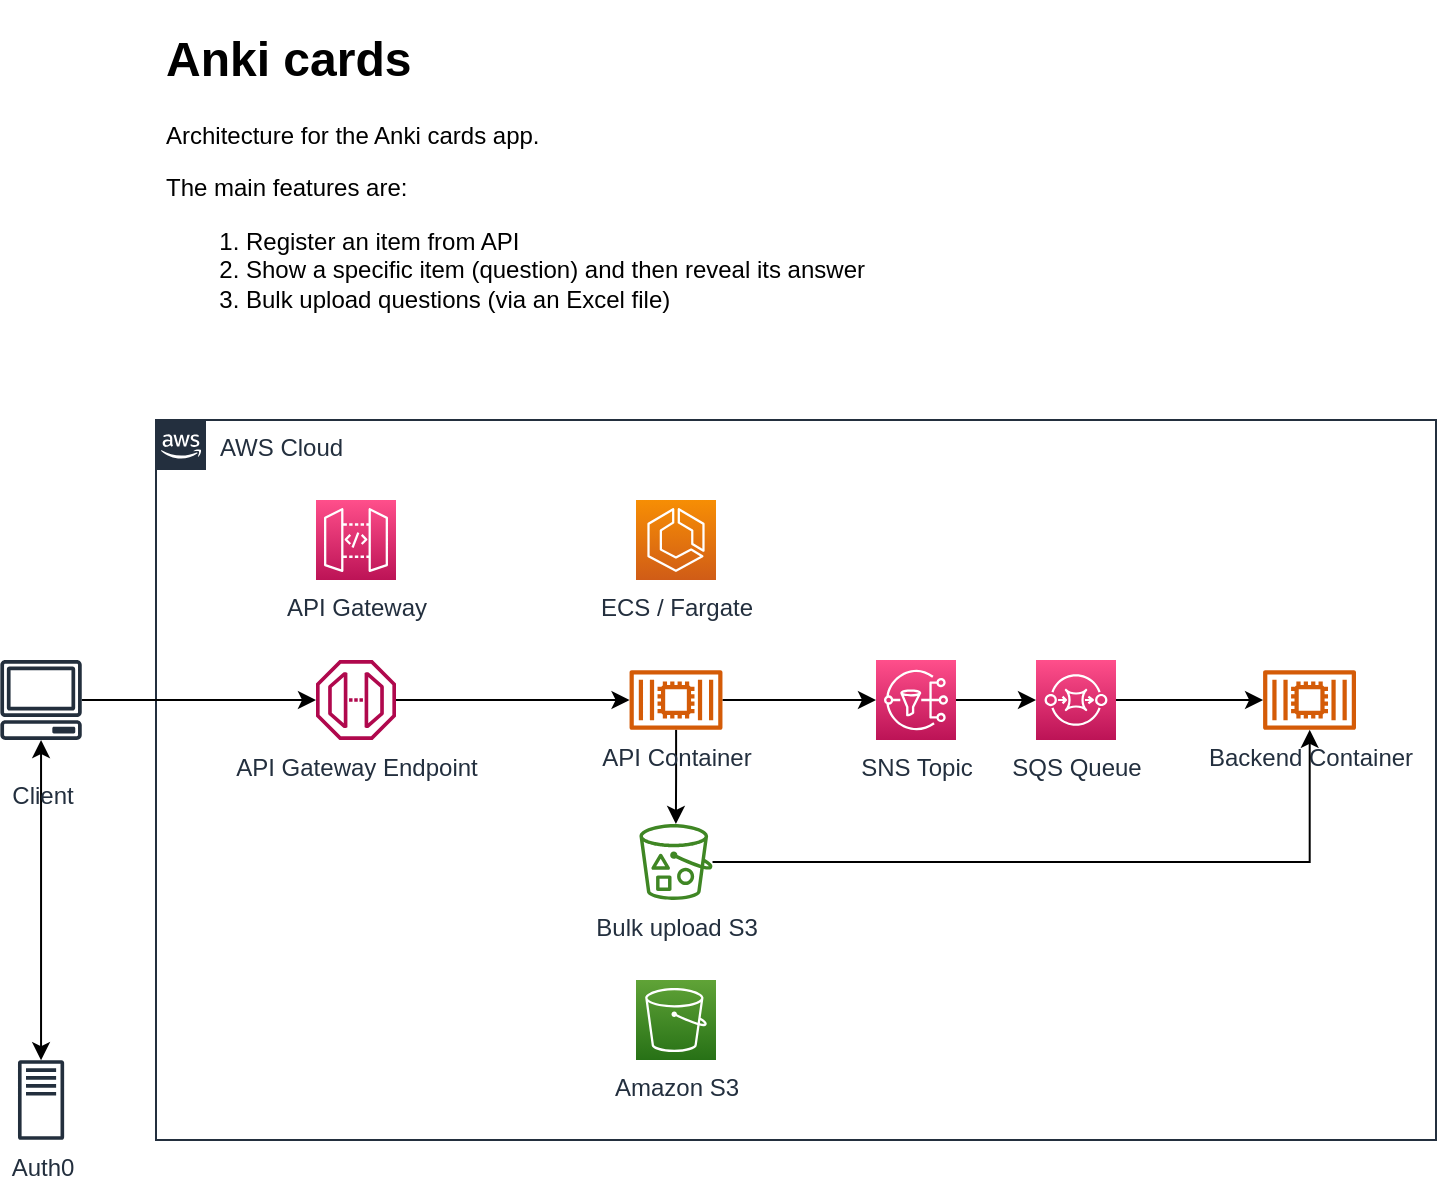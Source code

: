 <mxfile version="17.4.0" type="device"><diagram id="0ht2IMAzmkHdUsnV6I8C" name="Page-1"><mxGraphModel dx="473" dy="444" grid="1" gridSize="10" guides="1" tooltips="1" connect="1" arrows="1" fold="1" page="1" pageScale="1" pageWidth="850" pageHeight="1100" math="0" shadow="0"><root><mxCell id="0"/><mxCell id="1" parent="0"/><mxCell id="dHTsmVYqY6PERCB2shvH-1" value="AWS Cloud" style="points=[[0,0],[0.25,0],[0.5,0],[0.75,0],[1,0],[1,0.25],[1,0.5],[1,0.75],[1,1],[0.75,1],[0.5,1],[0.25,1],[0,1],[0,0.75],[0,0.5],[0,0.25]];outlineConnect=0;gradientColor=none;html=1;whiteSpace=wrap;fontSize=12;fontStyle=0;container=1;pointerEvents=0;collapsible=0;recursiveResize=0;shape=mxgraph.aws4.group;grIcon=mxgraph.aws4.group_aws_cloud_alt;strokeColor=#232F3E;fillColor=none;verticalAlign=top;align=left;spacingLeft=30;fontColor=#232F3E;dashed=0;" parent="1" vertex="1"><mxGeometry x="120" y="400" width="640" height="360" as="geometry"/></mxCell><mxCell id="dHTsmVYqY6PERCB2shvH-2" value="ECS / Fargate" style="sketch=0;points=[[0,0,0],[0.25,0,0],[0.5,0,0],[0.75,0,0],[1,0,0],[0,1,0],[0.25,1,0],[0.5,1,0],[0.75,1,0],[1,1,0],[0,0.25,0],[0,0.5,0],[0,0.75,0],[1,0.25,0],[1,0.5,0],[1,0.75,0]];outlineConnect=0;fontColor=#232F3E;gradientColor=#F78E04;gradientDirection=north;fillColor=#D05C17;strokeColor=#ffffff;dashed=0;verticalLabelPosition=bottom;verticalAlign=top;align=center;html=1;fontSize=12;fontStyle=0;aspect=fixed;shape=mxgraph.aws4.resourceIcon;resIcon=mxgraph.aws4.ecs;" parent="dHTsmVYqY6PERCB2shvH-1" vertex="1"><mxGeometry x="240" y="40" width="40" height="40" as="geometry"/></mxCell><mxCell id="dHTsmVYqY6PERCB2shvH-11" style="edgeStyle=orthogonalEdgeStyle;rounded=0;orthogonalLoop=1;jettySize=auto;html=1;entryX=0;entryY=0.5;entryDx=0;entryDy=0;entryPerimeter=0;" parent="dHTsmVYqY6PERCB2shvH-1" source="dHTsmVYqY6PERCB2shvH-4" target="dHTsmVYqY6PERCB2shvH-7" edge="1"><mxGeometry relative="1" as="geometry"/></mxCell><mxCell id="dHTsmVYqY6PERCB2shvH-17" style="edgeStyle=orthogonalEdgeStyle;rounded=0;orthogonalLoop=1;jettySize=auto;html=1;" parent="dHTsmVYqY6PERCB2shvH-1" source="dHTsmVYqY6PERCB2shvH-4" target="dHTsmVYqY6PERCB2shvH-16" edge="1"><mxGeometry relative="1" as="geometry"/></mxCell><mxCell id="dHTsmVYqY6PERCB2shvH-4" value="API Container" style="sketch=0;outlineConnect=0;fontColor=#232F3E;gradientColor=none;fillColor=#D45B07;strokeColor=none;dashed=0;verticalLabelPosition=bottom;verticalAlign=top;align=center;html=1;fontSize=12;fontStyle=0;aspect=fixed;pointerEvents=1;shape=mxgraph.aws4.container_2;" parent="dHTsmVYqY6PERCB2shvH-1" vertex="1"><mxGeometry x="236.78" y="125" width="46.45" height="30" as="geometry"/></mxCell><mxCell id="dHTsmVYqY6PERCB2shvH-5" value="API Gateway" style="sketch=0;points=[[0,0,0],[0.25,0,0],[0.5,0,0],[0.75,0,0],[1,0,0],[0,1,0],[0.25,1,0],[0.5,1,0],[0.75,1,0],[1,1,0],[0,0.25,0],[0,0.5,0],[0,0.75,0],[1,0.25,0],[1,0.5,0],[1,0.75,0]];outlineConnect=0;fontColor=#232F3E;gradientColor=#FF4F8B;gradientDirection=north;fillColor=#BC1356;strokeColor=#ffffff;dashed=0;verticalLabelPosition=bottom;verticalAlign=top;align=center;html=1;fontSize=12;fontStyle=0;aspect=fixed;shape=mxgraph.aws4.resourceIcon;resIcon=mxgraph.aws4.api_gateway;" parent="dHTsmVYqY6PERCB2shvH-1" vertex="1"><mxGeometry x="80" y="40" width="40" height="40" as="geometry"/></mxCell><mxCell id="dHTsmVYqY6PERCB2shvH-10" style="edgeStyle=orthogonalEdgeStyle;rounded=0;orthogonalLoop=1;jettySize=auto;html=1;" parent="dHTsmVYqY6PERCB2shvH-1" source="dHTsmVYqY6PERCB2shvH-6" target="dHTsmVYqY6PERCB2shvH-4" edge="1"><mxGeometry relative="1" as="geometry"/></mxCell><mxCell id="dHTsmVYqY6PERCB2shvH-6" value="API Gateway Endpoint" style="sketch=0;outlineConnect=0;fontColor=#232F3E;gradientColor=none;fillColor=#B0084D;strokeColor=none;dashed=0;verticalLabelPosition=bottom;verticalAlign=top;align=center;html=1;fontSize=12;fontStyle=0;aspect=fixed;pointerEvents=1;shape=mxgraph.aws4.endpoint;" parent="dHTsmVYqY6PERCB2shvH-1" vertex="1"><mxGeometry x="80" y="120" width="40" height="40" as="geometry"/></mxCell><mxCell id="dHTsmVYqY6PERCB2shvH-12" style="edgeStyle=orthogonalEdgeStyle;rounded=0;orthogonalLoop=1;jettySize=auto;html=1;entryX=0;entryY=0.5;entryDx=0;entryDy=0;entryPerimeter=0;" parent="dHTsmVYqY6PERCB2shvH-1" source="dHTsmVYqY6PERCB2shvH-7" target="dHTsmVYqY6PERCB2shvH-8" edge="1"><mxGeometry relative="1" as="geometry"/></mxCell><mxCell id="dHTsmVYqY6PERCB2shvH-7" value="SNS Topic" style="sketch=0;points=[[0,0,0],[0.25,0,0],[0.5,0,0],[0.75,0,0],[1,0,0],[0,1,0],[0.25,1,0],[0.5,1,0],[0.75,1,0],[1,1,0],[0,0.25,0],[0,0.5,0],[0,0.75,0],[1,0.25,0],[1,0.5,0],[1,0.75,0]];outlineConnect=0;fontColor=#232F3E;gradientColor=#FF4F8B;gradientDirection=north;fillColor=#BC1356;strokeColor=#ffffff;dashed=0;verticalLabelPosition=bottom;verticalAlign=top;align=center;html=1;fontSize=12;fontStyle=0;aspect=fixed;shape=mxgraph.aws4.resourceIcon;resIcon=mxgraph.aws4.sns;" parent="dHTsmVYqY6PERCB2shvH-1" vertex="1"><mxGeometry x="360" y="120" width="40" height="40" as="geometry"/></mxCell><mxCell id="dHTsmVYqY6PERCB2shvH-13" style="edgeStyle=orthogonalEdgeStyle;rounded=0;orthogonalLoop=1;jettySize=auto;html=1;" parent="dHTsmVYqY6PERCB2shvH-1" source="dHTsmVYqY6PERCB2shvH-8" target="dHTsmVYqY6PERCB2shvH-9" edge="1"><mxGeometry relative="1" as="geometry"/></mxCell><mxCell id="dHTsmVYqY6PERCB2shvH-8" value="SQS Queue" style="sketch=0;points=[[0,0,0],[0.25,0,0],[0.5,0,0],[0.75,0,0],[1,0,0],[0,1,0],[0.25,1,0],[0.5,1,0],[0.75,1,0],[1,1,0],[0,0.25,0],[0,0.5,0],[0,0.75,0],[1,0.25,0],[1,0.5,0],[1,0.75,0]];outlineConnect=0;fontColor=#232F3E;gradientColor=#FF4F8B;gradientDirection=north;fillColor=#BC1356;strokeColor=#ffffff;dashed=0;verticalLabelPosition=bottom;verticalAlign=top;align=center;html=1;fontSize=12;fontStyle=0;aspect=fixed;shape=mxgraph.aws4.resourceIcon;resIcon=mxgraph.aws4.sqs;" parent="dHTsmVYqY6PERCB2shvH-1" vertex="1"><mxGeometry x="440" y="120" width="40" height="40" as="geometry"/></mxCell><mxCell id="dHTsmVYqY6PERCB2shvH-9" value="Backend Container" style="sketch=0;outlineConnect=0;fontColor=#232F3E;gradientColor=none;fillColor=#D45B07;strokeColor=none;dashed=0;verticalLabelPosition=bottom;verticalAlign=top;align=center;html=1;fontSize=12;fontStyle=0;aspect=fixed;pointerEvents=1;shape=mxgraph.aws4.container_2;" parent="dHTsmVYqY6PERCB2shvH-1" vertex="1"><mxGeometry x="553.55" y="125" width="46.45" height="30" as="geometry"/></mxCell><mxCell id="dHTsmVYqY6PERCB2shvH-15" value="Amazon S3" style="sketch=0;points=[[0,0,0],[0.25,0,0],[0.5,0,0],[0.75,0,0],[1,0,0],[0,1,0],[0.25,1,0],[0.5,1,0],[0.75,1,0],[1,1,0],[0,0.25,0],[0,0.5,0],[0,0.75,0],[1,0.25,0],[1,0.5,0],[1,0.75,0]];outlineConnect=0;fontColor=#232F3E;gradientColor=#60A337;gradientDirection=north;fillColor=#277116;strokeColor=#ffffff;dashed=0;verticalLabelPosition=bottom;verticalAlign=top;align=center;html=1;fontSize=12;fontStyle=0;aspect=fixed;shape=mxgraph.aws4.resourceIcon;resIcon=mxgraph.aws4.s3;" parent="dHTsmVYqY6PERCB2shvH-1" vertex="1"><mxGeometry x="240" y="280" width="40" height="40" as="geometry"/></mxCell><mxCell id="dHTsmVYqY6PERCB2shvH-18" style="edgeStyle=orthogonalEdgeStyle;rounded=0;orthogonalLoop=1;jettySize=auto;html=1;" parent="dHTsmVYqY6PERCB2shvH-1" source="dHTsmVYqY6PERCB2shvH-16" target="dHTsmVYqY6PERCB2shvH-9" edge="1"><mxGeometry relative="1" as="geometry"/></mxCell><mxCell id="dHTsmVYqY6PERCB2shvH-16" value="Bulk upload S3" style="sketch=0;outlineConnect=0;fontColor=#232F3E;gradientColor=none;fillColor=#3F8624;strokeColor=none;dashed=0;verticalLabelPosition=bottom;verticalAlign=top;align=center;html=1;fontSize=12;fontStyle=0;aspect=fixed;pointerEvents=1;shape=mxgraph.aws4.bucket_with_objects;" parent="dHTsmVYqY6PERCB2shvH-1" vertex="1"><mxGeometry x="241.73" y="202" width="36.54" height="38" as="geometry"/></mxCell><mxCell id="dHTsmVYqY6PERCB2shvH-14" value="&lt;h1&gt;Anki cards&lt;/h1&gt;&lt;p&gt;Architecture for the Anki cards app.&lt;/p&gt;&lt;p&gt;The main features are:&lt;/p&gt;&lt;p&gt;&lt;/p&gt;&lt;ol&gt;&lt;li&gt;Register an item from API&lt;/li&gt;&lt;li&gt;Show a specific item (question) and then reveal its answer&lt;/li&gt;&lt;li&gt;Bulk upload questions (via an Excel file)&lt;/li&gt;&lt;/ol&gt;&lt;p&gt;&lt;/p&gt;" style="text;html=1;strokeColor=none;fillColor=none;spacing=5;spacingTop=-20;whiteSpace=wrap;overflow=hidden;rounded=0;" parent="1" vertex="1"><mxGeometry x="120" y="200" width="480" height="180" as="geometry"/></mxCell><mxCell id="OTVDrDmMkBg9qvf-EYmO-2" style="edgeStyle=orthogonalEdgeStyle;rounded=0;orthogonalLoop=1;jettySize=auto;html=1;" edge="1" parent="1" source="OTVDrDmMkBg9qvf-EYmO-1" target="dHTsmVYqY6PERCB2shvH-6"><mxGeometry relative="1" as="geometry"/></mxCell><mxCell id="OTVDrDmMkBg9qvf-EYmO-4" style="edgeStyle=orthogonalEdgeStyle;rounded=0;orthogonalLoop=1;jettySize=auto;html=1;startArrow=classic;startFill=1;" edge="1" parent="1" source="OTVDrDmMkBg9qvf-EYmO-1" target="OTVDrDmMkBg9qvf-EYmO-3"><mxGeometry relative="1" as="geometry"/></mxCell><mxCell id="OTVDrDmMkBg9qvf-EYmO-1" value="&lt;br&gt;Client" style="sketch=0;outlineConnect=0;fontColor=#232F3E;gradientColor=none;fillColor=#232F3D;strokeColor=none;dashed=0;verticalLabelPosition=bottom;verticalAlign=top;align=center;html=1;fontSize=12;fontStyle=0;aspect=fixed;pointerEvents=1;shape=mxgraph.aws4.client;" vertex="1" parent="1"><mxGeometry x="42" y="520" width="41.05" height="40" as="geometry"/></mxCell><mxCell id="OTVDrDmMkBg9qvf-EYmO-3" value="Auth0" style="sketch=0;outlineConnect=0;fontColor=#232F3E;gradientColor=none;fillColor=#232F3D;strokeColor=none;dashed=0;verticalLabelPosition=bottom;verticalAlign=top;align=center;html=1;fontSize=12;fontStyle=0;aspect=fixed;pointerEvents=1;shape=mxgraph.aws4.traditional_server;" vertex="1" parent="1"><mxGeometry x="50.99" y="720" width="23.08" height="40" as="geometry"/></mxCell></root></mxGraphModel></diagram></mxfile>